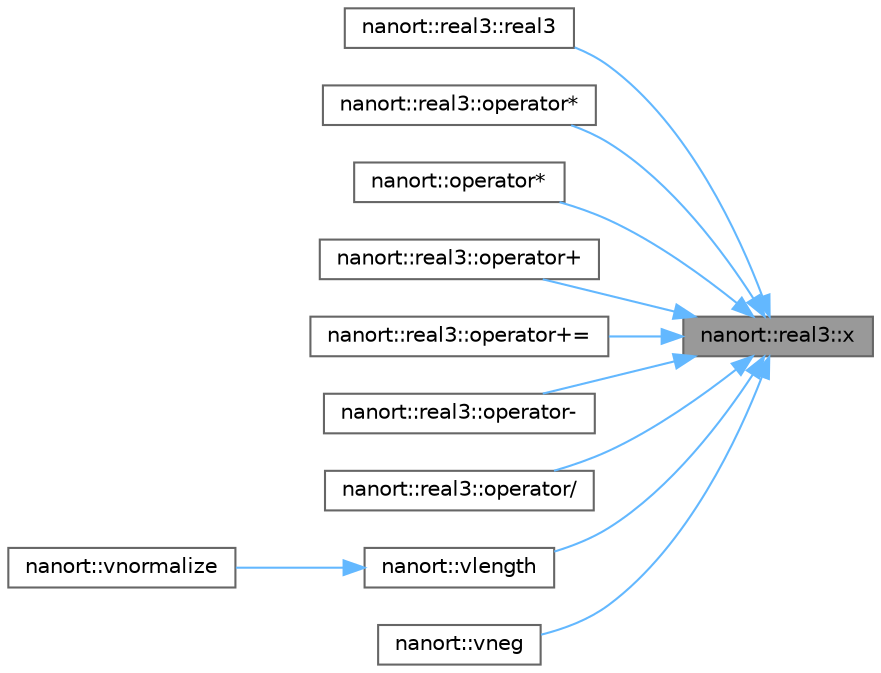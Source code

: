 digraph "nanort::real3::x"
{
 // LATEX_PDF_SIZE
  bgcolor="transparent";
  edge [fontname=Helvetica,fontsize=10,labelfontname=Helvetica,labelfontsize=10];
  node [fontname=Helvetica,fontsize=10,shape=box,height=0.2,width=0.4];
  rankdir="RL";
  Node1 [label="nanort::real3::x",height=0.2,width=0.4,color="gray40", fillcolor="grey60", style="filled", fontcolor="black",tooltip=" "];
  Node1 -> Node2 [dir="back",color="steelblue1",style="solid"];
  Node2 [label="nanort::real3::real3",height=0.2,width=0.4,color="grey40", fillcolor="white", style="filled",URL="$a01443.html#aa0b4c0778d47d681f61b6381c6f01ac9",tooltip=" "];
  Node1 -> Node3 [dir="back",color="steelblue1",style="solid"];
  Node3 [label="nanort::real3::operator*",height=0.2,width=0.4,color="grey40", fillcolor="white", style="filled",URL="$a01443.html#a53be64ec8d91a0d750a386c28b86d8c5",tooltip=" "];
  Node1 -> Node4 [dir="back",color="steelblue1",style="solid"];
  Node4 [label="nanort::operator*",height=0.2,width=0.4,color="grey40", fillcolor="white", style="filled",URL="$a00474.html#ac087438e0e06d6e0bfd900f023d566cf",tooltip=" "];
  Node1 -> Node5 [dir="back",color="steelblue1",style="solid"];
  Node5 [label="nanort::real3::operator+",height=0.2,width=0.4,color="grey40", fillcolor="white", style="filled",URL="$a01443.html#abba2600acee60dddefa6797835e44300",tooltip=" "];
  Node1 -> Node6 [dir="back",color="steelblue1",style="solid"];
  Node6 [label="nanort::real3::operator+=",height=0.2,width=0.4,color="grey40", fillcolor="white", style="filled",URL="$a01443.html#ac5df078f42dc0877ba9fab81dc48d1c4",tooltip=" "];
  Node1 -> Node7 [dir="back",color="steelblue1",style="solid"];
  Node7 [label="nanort::real3::operator-",height=0.2,width=0.4,color="grey40", fillcolor="white", style="filled",URL="$a01443.html#aff71230adfb3070aa773cb08dad19e03",tooltip=" "];
  Node1 -> Node8 [dir="back",color="steelblue1",style="solid"];
  Node8 [label="nanort::real3::operator/",height=0.2,width=0.4,color="grey40", fillcolor="white", style="filled",URL="$a01443.html#a0fdbf92ea5a1299ad4b6eb6199336eeb",tooltip=" "];
  Node1 -> Node9 [dir="back",color="steelblue1",style="solid"];
  Node9 [label="nanort::vlength",height=0.2,width=0.4,color="grey40", fillcolor="white", style="filled",URL="$a00474.html#ab9ba72d8d5e11d213c39ce9bd8e851ef",tooltip=" "];
  Node9 -> Node10 [dir="back",color="steelblue1",style="solid"];
  Node10 [label="nanort::vnormalize",height=0.2,width=0.4,color="grey40", fillcolor="white", style="filled",URL="$a00474.html#a3158af945b024d902dbe469939dfd025",tooltip=" "];
  Node1 -> Node11 [dir="back",color="steelblue1",style="solid"];
  Node11 [label="nanort::vneg",height=0.2,width=0.4,color="grey40", fillcolor="white", style="filled",URL="$a00474.html#aecb04fda18a17169fe84e62932fba761",tooltip=" "];
}
